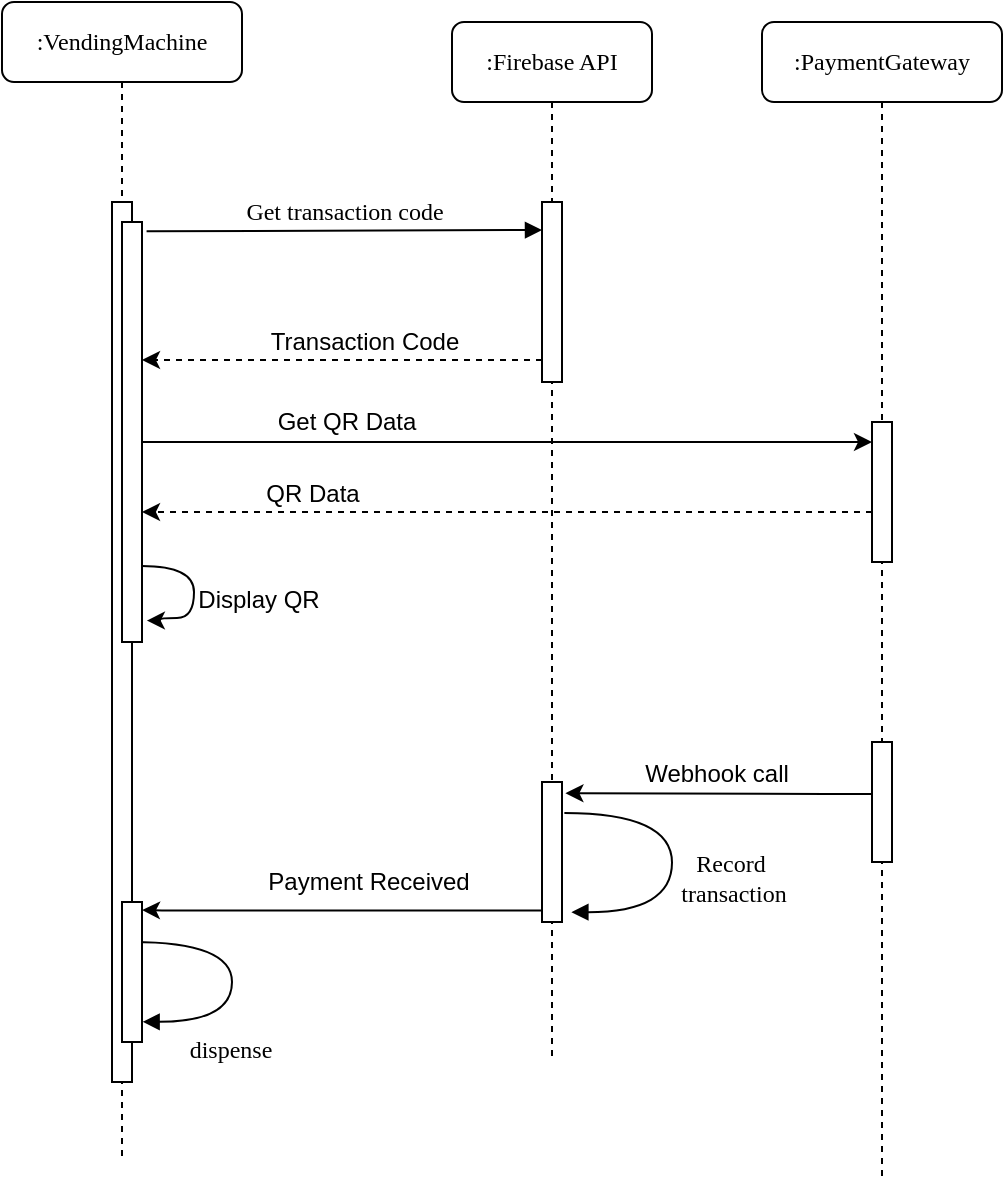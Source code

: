 <mxfile version="10.6.0" type="onedrive"><diagram name="Page-1" id="13e1069c-82ec-6db2-03f1-153e76fe0fe0"><mxGraphModel dx="664" dy="384" grid="0" gridSize="10" guides="1" tooltips="1" connect="1" arrows="1" fold="1" page="1" pageScale="1" pageWidth="1100" pageHeight="850" background="#ffffff" math="0" shadow="0"><root><mxCell id="0"/><mxCell id="1" parent="0"/><mxCell id="7baba1c4bc27f4b0-2" value=":Firebase API" style="shape=umlLifeline;perimeter=lifelinePerimeter;whiteSpace=wrap;html=1;container=1;collapsible=0;recursiveResize=0;outlineConnect=0;rounded=1;shadow=0;comic=0;labelBackgroundColor=none;strokeColor=#000000;strokeWidth=1;fillColor=#FFFFFF;fontFamily=Verdana;fontSize=12;fontColor=#000000;align=center;" parent="1" vertex="1"><mxGeometry x="315" y="90" width="100" height="520" as="geometry"/></mxCell><mxCell id="7baba1c4bc27f4b0-10" value="" style="html=1;points=[];perimeter=orthogonalPerimeter;rounded=0;shadow=0;comic=0;labelBackgroundColor=none;strokeColor=#000000;strokeWidth=1;fillColor=#FFFFFF;fontFamily=Verdana;fontSize=12;fontColor=#000000;align=center;" parent="7baba1c4bc27f4b0-2" vertex="1"><mxGeometry x="45" y="90" width="10" height="90" as="geometry"/></mxCell><mxCell id="L41HyJHGRrCQkJ9hCa00-12" value="" style="html=1;points=[];perimeter=orthogonalPerimeter;rounded=0;shadow=0;comic=0;labelBackgroundColor=none;strokeColor=#000000;strokeWidth=1;fillColor=#FFFFFF;fontFamily=Verdana;fontSize=12;fontColor=#000000;align=center;" parent="7baba1c4bc27f4b0-2" vertex="1"><mxGeometry x="45" y="380" width="10" height="70" as="geometry"/></mxCell><mxCell id="L41HyJHGRrCQkJ9hCa00-13" value="Record&lt;br&gt;&amp;nbsp;transaction" style="html=1;verticalAlign=bottom;endArrow=block;labelBackgroundColor=none;fontFamily=Verdana;fontSize=12;elbow=vertical;edgeStyle=orthogonalEdgeStyle;curved=1;entryX=1;entryY=0.286;entryPerimeter=0;exitX=1.118;exitY=0.221;exitPerimeter=0;exitDx=0;exitDy=0;" parent="7baba1c4bc27f4b0-2" source="L41HyJHGRrCQkJ9hCa00-12" edge="1"><mxGeometry x="0.36" y="-30" relative="1" as="geometry"><mxPoint x="-75" y="355" as="sourcePoint"/><mxPoint x="59.69" y="445.069" as="targetPoint"/><Array as="points"><mxPoint x="110" y="395"/><mxPoint x="110" y="445"/></Array><mxPoint x="30" y="30" as="offset"/></mxGeometry></mxCell><mxCell id="7baba1c4bc27f4b0-3" value=":PaymentGateway" style="shape=umlLifeline;perimeter=lifelinePerimeter;whiteSpace=wrap;html=1;container=1;collapsible=0;recursiveResize=0;outlineConnect=0;rounded=1;shadow=0;comic=0;labelBackgroundColor=none;strokeColor=#000000;strokeWidth=1;fillColor=#FFFFFF;fontFamily=Verdana;fontSize=12;fontColor=#000000;align=center;" parent="1" vertex="1"><mxGeometry x="470" y="90" width="120" height="580" as="geometry"/></mxCell><mxCell id="7baba1c4bc27f4b0-13" value="" style="html=1;points=[];perimeter=orthogonalPerimeter;rounded=0;shadow=0;comic=0;labelBackgroundColor=none;strokeColor=#000000;strokeWidth=1;fillColor=#FFFFFF;fontFamily=Verdana;fontSize=12;fontColor=#000000;align=center;" parent="7baba1c4bc27f4b0-3" vertex="1"><mxGeometry x="55" y="200" width="10" height="70" as="geometry"/></mxCell><mxCell id="L41HyJHGRrCQkJ9hCa00-9" value="" style="html=1;points=[];perimeter=orthogonalPerimeter;rounded=0;shadow=0;comic=0;labelBackgroundColor=none;strokeColor=#000000;strokeWidth=1;fillColor=#FFFFFF;fontFamily=Verdana;fontSize=12;fontColor=#000000;align=center;" parent="7baba1c4bc27f4b0-3" vertex="1"><mxGeometry x="55" y="360" width="10" height="60" as="geometry"/></mxCell><mxCell id="7baba1c4bc27f4b0-8" value=":VendingMachine" style="shape=umlLifeline;perimeter=lifelinePerimeter;whiteSpace=wrap;html=1;container=1;collapsible=0;recursiveResize=0;outlineConnect=0;rounded=1;shadow=0;comic=0;labelBackgroundColor=none;strokeColor=#000000;strokeWidth=1;fillColor=#FFFFFF;fontFamily=Verdana;fontSize=12;fontColor=#000000;align=center;" parent="1" vertex="1"><mxGeometry x="90" y="80" width="120" height="580" as="geometry"/></mxCell><mxCell id="L41HyJHGRrCQkJ9hCa00-17" value="dispense" style="html=1;verticalAlign=bottom;endArrow=block;labelBackgroundColor=none;fontFamily=Verdana;fontSize=12;elbow=vertical;edgeStyle=orthogonalEdgeStyle;curved=1;entryX=1.032;entryY=0.856;entryPerimeter=0;entryDx=0;entryDy=0;" parent="7baba1c4bc27f4b0-8" target="L41HyJHGRrCQkJ9hCa00-16" edge="1"><mxGeometry x="0.289" y="-36" relative="1" as="geometry"><mxPoint x="65" y="470" as="sourcePoint"/><mxPoint x="65.379" y="499.379" as="targetPoint"/><Array as="points"><mxPoint x="115" y="470"/><mxPoint x="115" y="510"/></Array><mxPoint x="35" y="26" as="offset"/></mxGeometry></mxCell><mxCell id="7baba1c4bc27f4b0-9" value="" style="html=1;points=[];perimeter=orthogonalPerimeter;rounded=0;shadow=0;comic=0;labelBackgroundColor=none;strokeColor=#000000;strokeWidth=1;fillColor=#FFFFFF;fontFamily=Verdana;fontSize=12;fontColor=#000000;align=center;" parent="7baba1c4bc27f4b0-8" vertex="1"><mxGeometry x="55" y="100" width="10" height="440" as="geometry"/></mxCell><mxCell id="L41HyJHGRrCQkJ9hCa00-3" value="" style="html=1;points=[];perimeter=orthogonalPerimeter;rounded=0;shadow=0;comic=0;labelBackgroundColor=none;strokeColor=#000000;strokeWidth=1;fillColor=#FFFFFF;fontFamily=Verdana;fontSize=12;fontColor=#000000;align=center;" parent="7baba1c4bc27f4b0-8" vertex="1"><mxGeometry x="60" y="110" width="10" height="210" as="geometry"/></mxCell><mxCell id="L41HyJHGRrCQkJ9hCa00-16" value="" style="html=1;points=[];perimeter=orthogonalPerimeter;rounded=0;shadow=0;comic=0;labelBackgroundColor=none;strokeColor=#000000;strokeWidth=1;fillColor=#FFFFFF;fontFamily=Verdana;fontSize=12;fontColor=#000000;align=center;" parent="7baba1c4bc27f4b0-8" vertex="1"><mxGeometry x="60" y="450" width="10" height="70" as="geometry"/></mxCell><mxCell id="8ZswyfKP7M8V87EFfp_q-2" style="edgeStyle=orthogonalEdgeStyle;rounded=0;orthogonalLoop=1;jettySize=auto;html=1;curved=1;entryX=1.243;entryY=0.949;entryDx=0;entryDy=0;entryPerimeter=0;" edge="1" parent="7baba1c4bc27f4b0-8" source="L41HyJHGRrCQkJ9hCa00-3" target="L41HyJHGRrCQkJ9hCa00-3"><mxGeometry relative="1" as="geometry"><Array as="points"><mxPoint x="96" y="282"/><mxPoint x="96" y="308"/><mxPoint x="79" y="308"/><mxPoint x="79" y="309"/></Array></mxGeometry></mxCell><mxCell id="8ZswyfKP7M8V87EFfp_q-3" value="Display QR" style="text;html=1;resizable=0;points=[];align=center;verticalAlign=middle;labelBackgroundColor=#ffffff;" vertex="1" connectable="0" parent="8ZswyfKP7M8V87EFfp_q-2"><mxGeometry x="0.161" y="-4" relative="1" as="geometry"><mxPoint x="36" y="-2" as="offset"/></mxGeometry></mxCell><mxCell id="7baba1c4bc27f4b0-11" value="Get transaction code" style="html=1;verticalAlign=bottom;endArrow=block;labelBackgroundColor=none;fontFamily=Verdana;fontSize=12;edgeStyle=elbowEdgeStyle;elbow=vertical;exitX=1.229;exitY=0.022;exitDx=0;exitDy=0;exitPerimeter=0;" parent="1" source="L41HyJHGRrCQkJ9hCa00-3" edge="1"><mxGeometry relative="1" as="geometry"><mxPoint x="170" y="194" as="sourcePoint"/><mxPoint x="360" y="194" as="targetPoint"/><Array as="points"><mxPoint x="330" y="194"/><mxPoint x="350" y="194"/></Array></mxGeometry></mxCell><mxCell id="L41HyJHGRrCQkJ9hCa00-1" style="edgeStyle=orthogonalEdgeStyle;rounded=0;orthogonalLoop=1;jettySize=auto;html=1;dashed=1;" parent="1" source="7baba1c4bc27f4b0-10" edge="1"><mxGeometry relative="1" as="geometry"><mxPoint x="160" y="259" as="targetPoint"/><Array as="points"><mxPoint x="260" y="259"/><mxPoint x="260" y="259"/></Array></mxGeometry></mxCell><mxCell id="L41HyJHGRrCQkJ9hCa00-2" value="Transaction Code" style="text;html=1;resizable=0;points=[];align=center;verticalAlign=middle;labelBackgroundColor=#ffffff;" parent="L41HyJHGRrCQkJ9hCa00-1" vertex="1" connectable="0"><mxGeometry x="-0.241" y="2" relative="1" as="geometry"><mxPoint x="-13" y="-11" as="offset"/></mxGeometry></mxCell><mxCell id="L41HyJHGRrCQkJ9hCa00-5" style="edgeStyle=orthogonalEdgeStyle;rounded=0;orthogonalLoop=1;jettySize=auto;html=1;" parent="1" source="L41HyJHGRrCQkJ9hCa00-3" target="7baba1c4bc27f4b0-13" edge="1"><mxGeometry relative="1" as="geometry"><Array as="points"><mxPoint x="230" y="300"/><mxPoint x="230" y="300"/></Array></mxGeometry></mxCell><mxCell id="L41HyJHGRrCQkJ9hCa00-6" value="Get QR Data" style="text;html=1;resizable=0;points=[];align=center;verticalAlign=middle;labelBackgroundColor=#ffffff;" parent="L41HyJHGRrCQkJ9hCa00-5" vertex="1" connectable="0"><mxGeometry x="-0.287" relative="1" as="geometry"><mxPoint x="-28.5" y="-10" as="offset"/></mxGeometry></mxCell><mxCell id="L41HyJHGRrCQkJ9hCa00-7" style="edgeStyle=orthogonalEdgeStyle;rounded=0;orthogonalLoop=1;jettySize=auto;html=1;dashed=1;" parent="1" source="7baba1c4bc27f4b0-13" edge="1"><mxGeometry relative="1" as="geometry"><mxPoint x="160" y="335.0" as="targetPoint"/><Array as="points"><mxPoint x="380" y="335"/><mxPoint x="380" y="335"/></Array></mxGeometry></mxCell><mxCell id="L41HyJHGRrCQkJ9hCa00-8" value="QR Data" style="text;html=1;resizable=0;points=[];align=center;verticalAlign=middle;labelBackgroundColor=#ffffff;" parent="L41HyJHGRrCQkJ9hCa00-7" vertex="1" connectable="0"><mxGeometry x="0.383" y="1" relative="1" as="geometry"><mxPoint x="-28" y="-10" as="offset"/></mxGeometry></mxCell><mxCell id="L41HyJHGRrCQkJ9hCa00-10" style="edgeStyle=orthogonalEdgeStyle;rounded=0;orthogonalLoop=1;jettySize=auto;html=1;entryX=1.171;entryY=0.08;entryDx=0;entryDy=0;entryPerimeter=0;" parent="1" source="L41HyJHGRrCQkJ9hCa00-9" target="L41HyJHGRrCQkJ9hCa00-12" edge="1"><mxGeometry relative="1" as="geometry"><mxPoint x="300" y="460" as="targetPoint"/><Array as="points"><mxPoint x="502" y="476"/><mxPoint x="502" y="476"/></Array></mxGeometry></mxCell><mxCell id="L41HyJHGRrCQkJ9hCa00-19" value="Webhook call" style="text;html=1;resizable=0;points=[];align=center;verticalAlign=middle;labelBackgroundColor=#ffffff;" parent="L41HyJHGRrCQkJ9hCa00-10" vertex="1" connectable="0"><mxGeometry x="-0.218" relative="1" as="geometry"><mxPoint x="-18.5" y="-10" as="offset"/></mxGeometry></mxCell><mxCell id="L41HyJHGRrCQkJ9hCa00-14" style="edgeStyle=orthogonalEdgeStyle;rounded=0;orthogonalLoop=1;jettySize=auto;html=1;exitX=0.02;exitY=0.917;exitDx=0;exitDy=0;exitPerimeter=0;" parent="1" source="L41HyJHGRrCQkJ9hCa00-12" edge="1"><mxGeometry relative="1" as="geometry"><mxPoint x="160" y="534" as="targetPoint"/><Array as="points"><mxPoint x="170" y="534"/><mxPoint x="156" y="534"/></Array></mxGeometry></mxCell><mxCell id="L41HyJHGRrCQkJ9hCa00-15" value="Payment Received" style="text;html=1;resizable=0;points=[];align=center;verticalAlign=middle;labelBackgroundColor=#ffffff;" parent="L41HyJHGRrCQkJ9hCa00-14" vertex="1" connectable="0"><mxGeometry x="0.704" y="-62" relative="1" as="geometry"><mxPoint x="83.5" y="48" as="offset"/></mxGeometry></mxCell></root></mxGraphModel></diagram></mxfile>